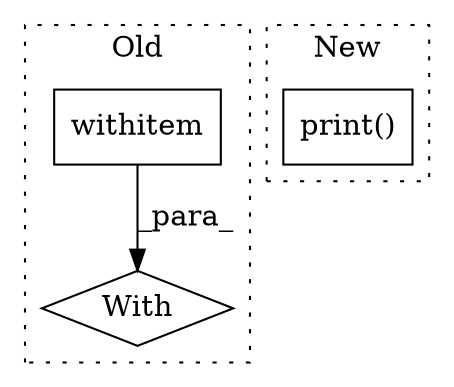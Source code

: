 digraph G {
subgraph cluster0 {
1 [label="With" a="39" s="21343,21358" l="5,107" shape="diamond"];
3 [label="withitem" a="49" s="21348" l="10" shape="box"];
label = "Old";
style="dotted";
}
subgraph cluster1 {
2 [label="print()" a="75" s="22522,22588" l="17,1" shape="box"];
label = "New";
style="dotted";
}
3 -> 1 [label="_para_"];
}